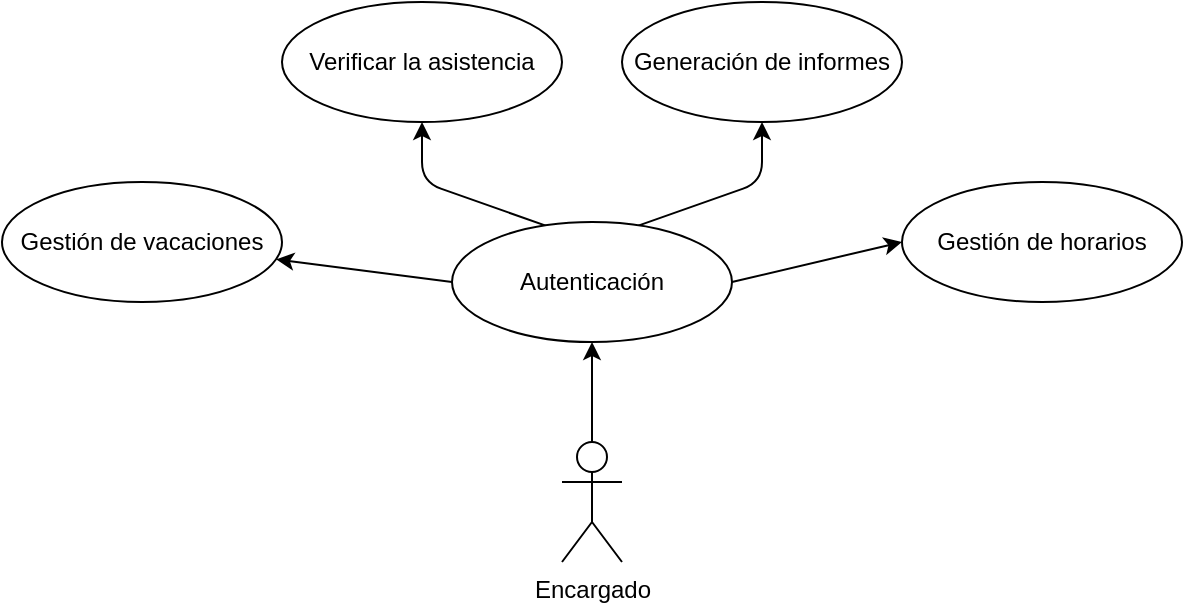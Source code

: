 <mxfile>
    <diagram id="rvQVQ94wxyu6P5vZ6NSP" name="Page-1">
        <mxGraphModel dx="779" dy="406" grid="1" gridSize="10" guides="1" tooltips="1" connect="1" arrows="1" fold="1" page="1" pageScale="1" pageWidth="850" pageHeight="1100" math="0" shadow="0">
            <root>
                <mxCell id="0"/>
                <mxCell id="1" parent="0"/>
                <mxCell id="7" style="edgeStyle=none;html=1;entryX=0.5;entryY=1;entryDx=0;entryDy=0;" edge="1" parent="1" target="3">
                    <mxGeometry relative="1" as="geometry">
                        <mxPoint x="380" y="244.706" as="sourcePoint"/>
                        <Array as="points">
                            <mxPoint x="310" y="220"/>
                        </Array>
                    </mxGeometry>
                </mxCell>
                <mxCell id="8" style="edgeStyle=none;html=1;entryX=0.5;entryY=1;entryDx=0;entryDy=0;" edge="1" parent="1" target="4">
                    <mxGeometry relative="1" as="geometry">
                        <mxPoint x="410" y="244.706" as="sourcePoint"/>
                        <Array as="points">
                            <mxPoint x="480" y="220"/>
                        </Array>
                    </mxGeometry>
                </mxCell>
                <mxCell id="10" style="edgeStyle=none;html=1;exitX=0;exitY=0.5;exitDx=0;exitDy=0;" edge="1" parent="1" source="16" target="6">
                    <mxGeometry relative="1" as="geometry">
                        <mxPoint x="380" y="250" as="sourcePoint"/>
                    </mxGeometry>
                </mxCell>
                <mxCell id="14" style="edgeStyle=none;html=1;entryX=0;entryY=0.5;entryDx=0;entryDy=0;exitX=1;exitY=0.5;exitDx=0;exitDy=0;" edge="1" parent="1" source="16" target="5">
                    <mxGeometry relative="1" as="geometry">
                        <mxPoint x="410" y="250" as="sourcePoint"/>
                    </mxGeometry>
                </mxCell>
                <mxCell id="3" value="Verificar la asistencia" style="ellipse;whiteSpace=wrap;html=1;" vertex="1" parent="1">
                    <mxGeometry x="240" y="130" width="140" height="60" as="geometry"/>
                </mxCell>
                <mxCell id="4" value="Generación de informes" style="ellipse;whiteSpace=wrap;html=1;" vertex="1" parent="1">
                    <mxGeometry x="410" y="130" width="140" height="60" as="geometry"/>
                </mxCell>
                <mxCell id="5" value="Gestión de horarios" style="ellipse;whiteSpace=wrap;html=1;" vertex="1" parent="1">
                    <mxGeometry x="550" y="220" width="140" height="60" as="geometry"/>
                </mxCell>
                <mxCell id="6" value="Gestión de vacaciones" style="ellipse;whiteSpace=wrap;html=1;" vertex="1" parent="1">
                    <mxGeometry x="100" y="220" width="140" height="60" as="geometry"/>
                </mxCell>
                <mxCell id="17" style="edgeStyle=none;html=1;entryX=0.5;entryY=1;entryDx=0;entryDy=0;" edge="1" parent="1" source="15" target="16">
                    <mxGeometry relative="1" as="geometry"/>
                </mxCell>
                <mxCell id="15" value="Encargado" style="shape=umlActor;verticalLabelPosition=bottom;verticalAlign=top;html=1;" vertex="1" parent="1">
                    <mxGeometry x="380" y="350" width="30" height="60" as="geometry"/>
                </mxCell>
                <mxCell id="16" value="Autenticación" style="ellipse;whiteSpace=wrap;html=1;" vertex="1" parent="1">
                    <mxGeometry x="325" y="240" width="140" height="60" as="geometry"/>
                </mxCell>
            </root>
        </mxGraphModel>
    </diagram>
</mxfile>